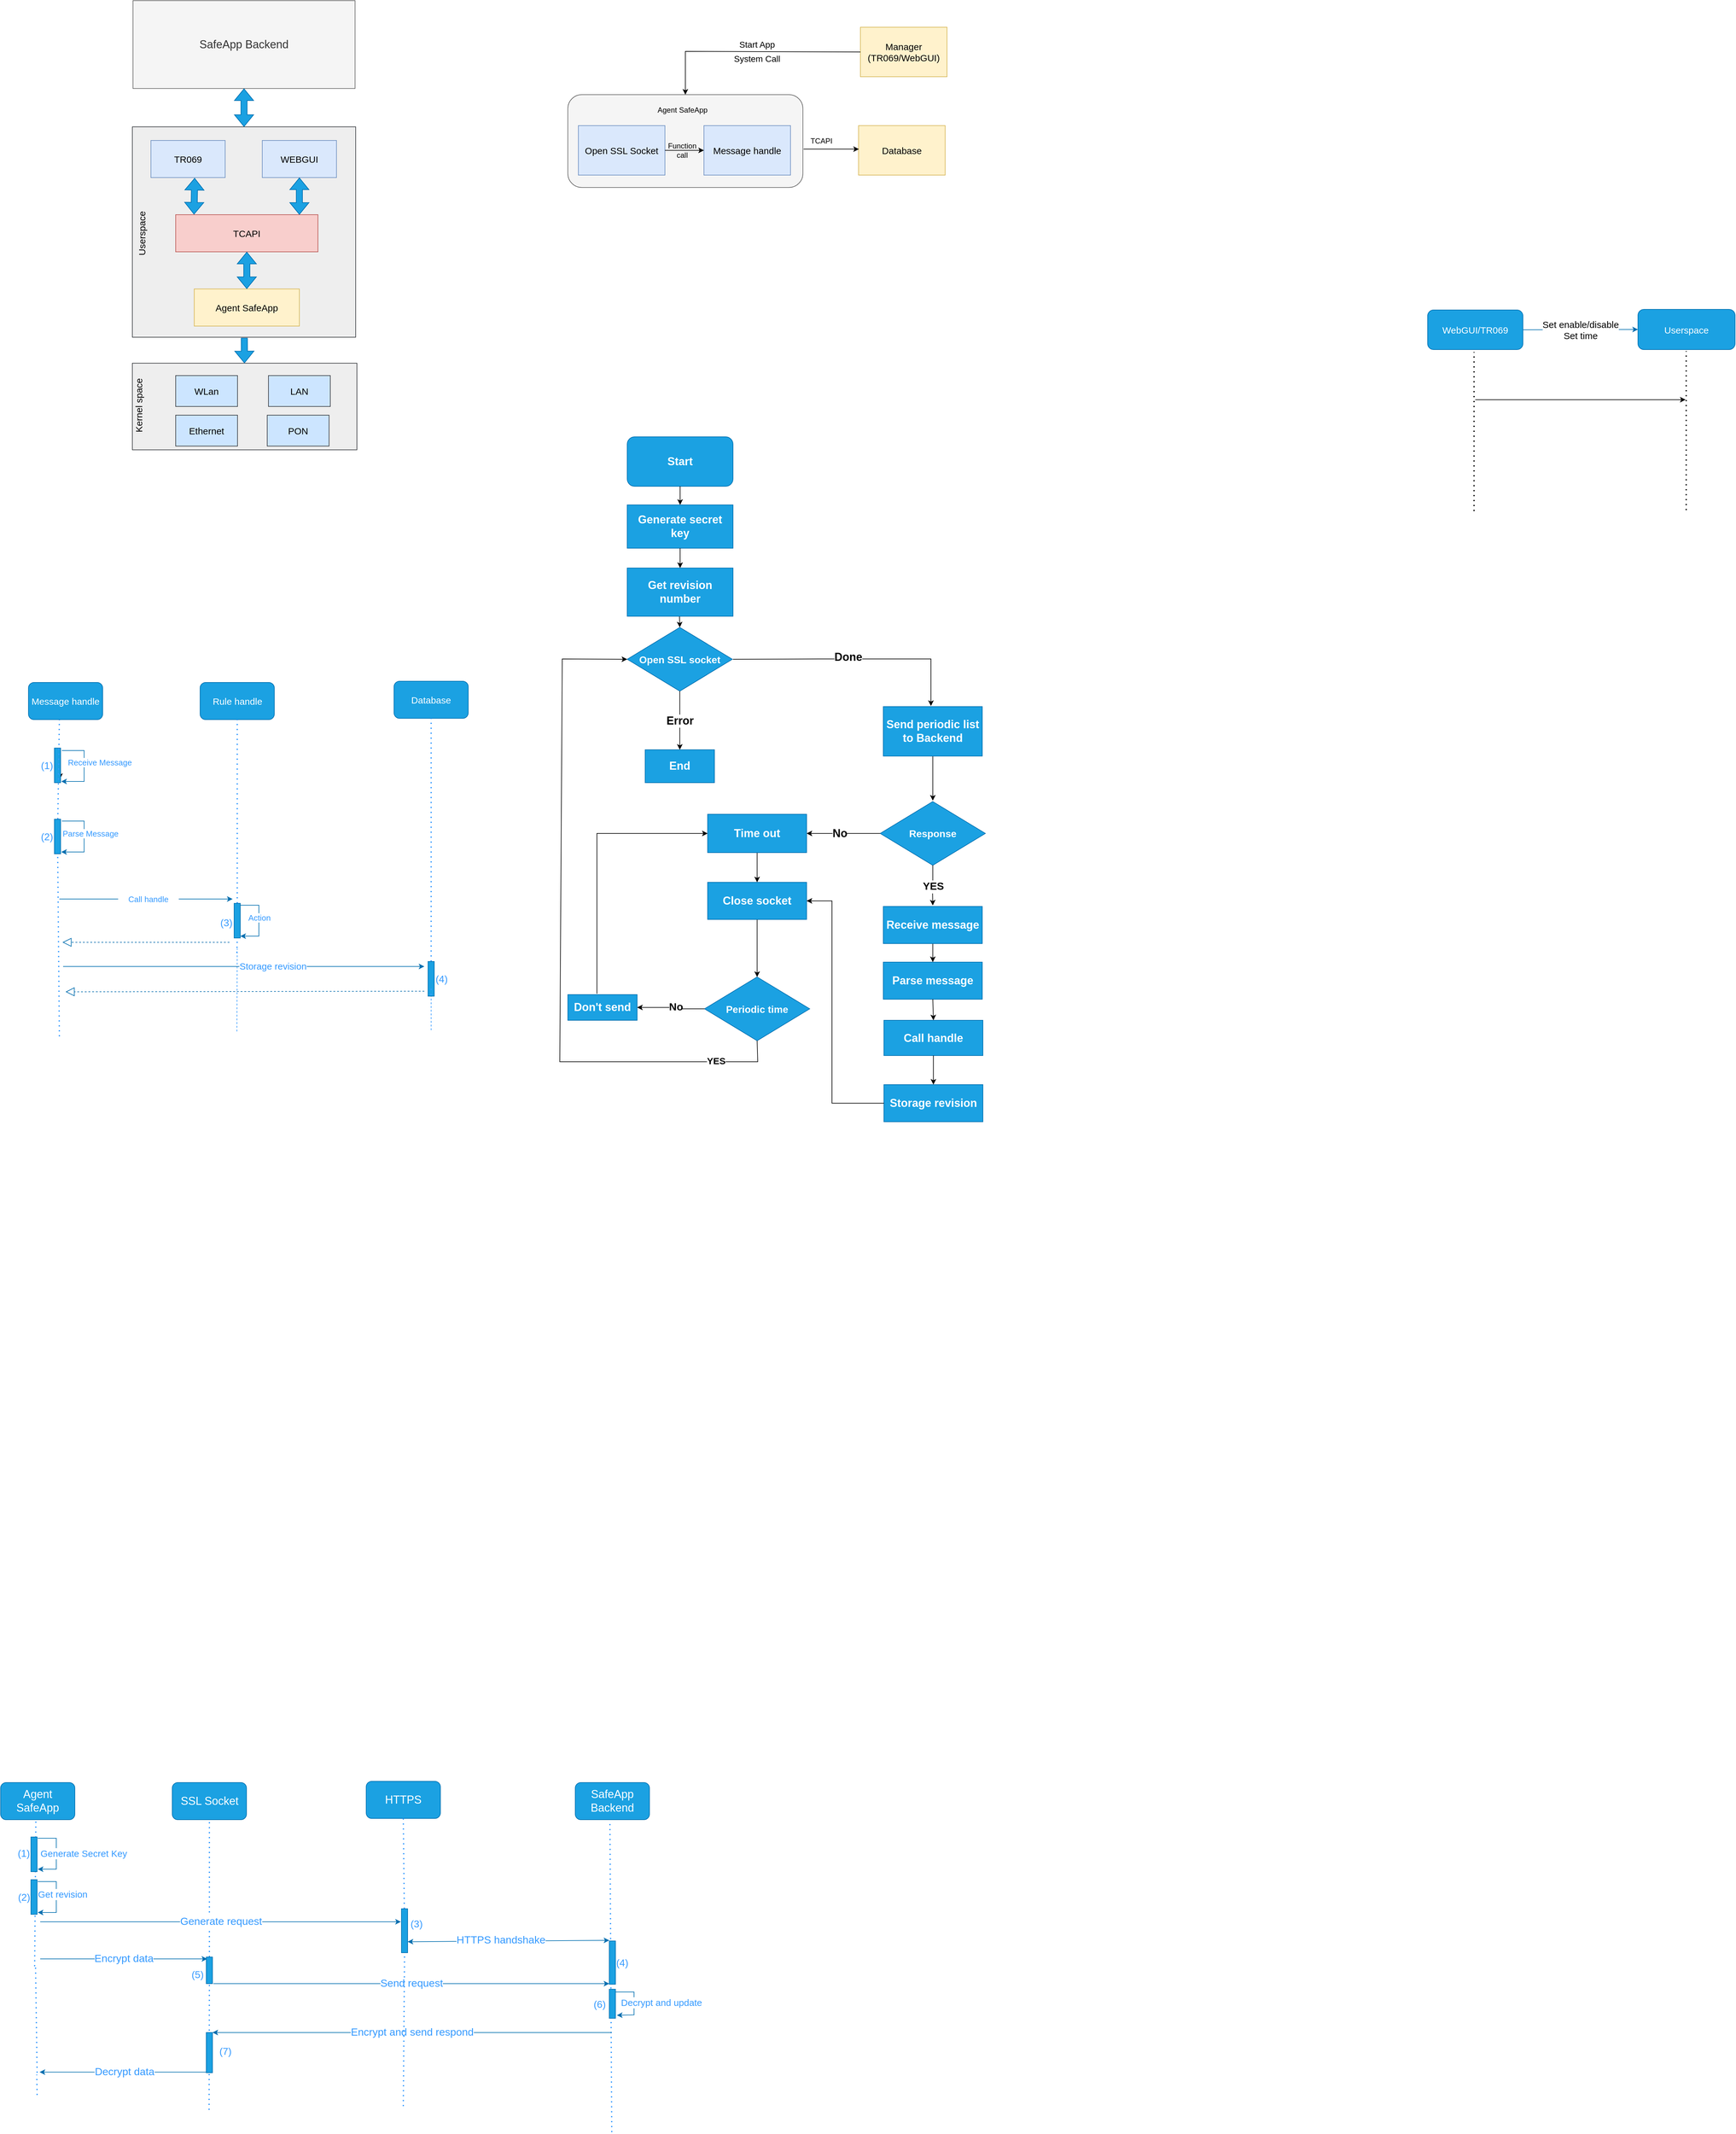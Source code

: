 <mxfile version="17.1.3" type="github">
  <diagram id="qp7meZ9fyToWihRMTy-W" name="Page-1">
    <mxGraphModel dx="1235" dy="697" grid="0" gridSize="10" guides="1" tooltips="1" connect="1" arrows="1" fold="1" page="1" pageScale="1" pageWidth="150000" pageHeight="150000" math="0" shadow="0">
      <root>
        <mxCell id="0" />
        <mxCell id="1" parent="0" />
        <mxCell id="MbshHFRm95-qyAn22eBI-17" style="edgeStyle=orthogonalEdgeStyle;rounded=0;orthogonalLoop=1;jettySize=auto;html=1;exitX=0;exitY=0.75;exitDx=0;exitDy=0;fontSize=16;fontColor=#3399FF;" parent="1" source="MbshHFRm95-qyAn22eBI-16" edge="1">
          <mxGeometry relative="1" as="geometry">
            <mxPoint x="192" y="1393" as="targetPoint" />
          </mxGeometry>
        </mxCell>
        <mxCell id="MbshHFRm95-qyAn22eBI-16" value="" style="rounded=0;whiteSpace=wrap;html=1;fontSize=16;fontColor=#ffffff;fillColor=#1ba1e2;strokeColor=#006EAF;" parent="1" vertex="1">
          <mxGeometry x="183" y="1343" width="10" height="56" as="geometry" />
        </mxCell>
        <mxCell id="oRzCMFhJWEvcP08ix0-i-83" value="" style="endArrow=none;dashed=1;html=1;rounded=0;fontSize=15;entryX=0.5;entryY=1;entryDx=0;entryDy=0;fontColor=#3399FF;strokeColor=#3399FF;" parent="1" edge="1">
          <mxGeometry width="50" height="50" relative="1" as="geometry">
            <mxPoint x="478" y="1801" as="sourcePoint" />
            <mxPoint x="478.5" y="1667" as="targetPoint" />
            <Array as="points" />
          </mxGeometry>
        </mxCell>
        <mxCell id="mK8-xpyxY12oYqtk83cb-34" value="" style="rounded=1;whiteSpace=wrap;html=1;fillColor=#f5f5f5;fontColor=#333333;strokeColor=#666666;" parent="1" vertex="1">
          <mxGeometry x="1013" y="287" width="380" height="150" as="geometry" />
        </mxCell>
        <mxCell id="mK8-xpyxY12oYqtk83cb-23" value="" style="rounded=0;whiteSpace=wrap;html=1;fillColor=#eeeeee;strokeColor=#36393d;fontSize=15;" parent="1" vertex="1">
          <mxGeometry x="309" y="721" width="363" height="140" as="geometry" />
        </mxCell>
        <mxCell id="mK8-xpyxY12oYqtk83cb-22" value="" style="rounded=0;whiteSpace=wrap;html=1;fillColor=#eeeeee;strokeColor=#36393d;" parent="1" vertex="1">
          <mxGeometry x="309" y="339" width="361" height="340" as="geometry" />
        </mxCell>
        <mxCell id="mK8-xpyxY12oYqtk83cb-6" value="TR069" style="rounded=0;whiteSpace=wrap;html=1;fillColor=#dae8fc;strokeColor=#6c8ebf;fontSize=15;" parent="1" vertex="1">
          <mxGeometry x="339" y="361" width="120" height="60" as="geometry" />
        </mxCell>
        <mxCell id="mK8-xpyxY12oYqtk83cb-7" value="WEBGUI" style="rounded=0;whiteSpace=wrap;html=1;fillColor=#dae8fc;strokeColor=#6c8ebf;fontSize=15;" parent="1" vertex="1">
          <mxGeometry x="519" y="361" width="120" height="60" as="geometry" />
        </mxCell>
        <mxCell id="mK8-xpyxY12oYqtk83cb-8" value="TCAPI" style="rounded=0;whiteSpace=wrap;html=1;fillColor=#f8cecc;strokeColor=#b85450;fontSize=15;" parent="1" vertex="1">
          <mxGeometry x="379" y="481" width="230" height="60" as="geometry" />
        </mxCell>
        <mxCell id="mK8-xpyxY12oYqtk83cb-10" value="Agent SafeApp" style="rounded=0;whiteSpace=wrap;html=1;fillColor=#fff2cc;strokeColor=#d6b656;fontSize=15;" parent="1" vertex="1">
          <mxGeometry x="409" y="601" width="170" height="60" as="geometry" />
        </mxCell>
        <mxCell id="mK8-xpyxY12oYqtk83cb-11" value="" style="shape=flexArrow;endArrow=classic;startArrow=classic;html=1;rounded=0;exitX=0.129;exitY=-0.006;exitDx=0;exitDy=0;exitPerimeter=0;entryX=0.589;entryY=1.011;entryDx=0;entryDy=0;entryPerimeter=0;fillColor=#1ba1e2;strokeColor=#006EAF;" parent="1" source="mK8-xpyxY12oYqtk83cb-8" target="mK8-xpyxY12oYqtk83cb-6" edge="1">
          <mxGeometry width="100" height="100" relative="1" as="geometry">
            <mxPoint x="339" y="541" as="sourcePoint" />
            <mxPoint x="439" y="441" as="targetPoint" />
          </mxGeometry>
        </mxCell>
        <mxCell id="mK8-xpyxY12oYqtk83cb-12" value="" style="shape=flexArrow;endArrow=classic;startArrow=classic;html=1;rounded=0;entryX=0.808;entryY=1;entryDx=0;entryDy=0;entryPerimeter=0;fillColor=#1ba1e2;strokeColor=#006EAF;" parent="1" edge="1">
          <mxGeometry width="100" height="100" relative="1" as="geometry">
            <mxPoint x="579" y="481" as="sourcePoint" />
            <mxPoint x="579" y="421" as="targetPoint" />
          </mxGeometry>
        </mxCell>
        <mxCell id="mK8-xpyxY12oYqtk83cb-13" value="" style="shape=flexArrow;endArrow=classic;startArrow=classic;html=1;rounded=0;entryX=0.5;entryY=1;entryDx=0;entryDy=0;exitX=0.5;exitY=0;exitDx=0;exitDy=0;fillColor=#1ba1e2;strokeColor=#006EAF;" parent="1" source="mK8-xpyxY12oYqtk83cb-10" target="mK8-xpyxY12oYqtk83cb-8" edge="1">
          <mxGeometry width="100" height="100" relative="1" as="geometry">
            <mxPoint x="494.2" y="641" as="sourcePoint" />
            <mxPoint x="493.66" y="561" as="targetPoint" />
          </mxGeometry>
        </mxCell>
        <mxCell id="mK8-xpyxY12oYqtk83cb-16" value="Ethernet" style="rounded=0;whiteSpace=wrap;html=1;fillColor=#cce5ff;strokeColor=#36393d;fontSize=15;" parent="1" vertex="1">
          <mxGeometry x="379" y="805" width="100" height="50" as="geometry" />
        </mxCell>
        <mxCell id="mK8-xpyxY12oYqtk83cb-17" value="WLan" style="rounded=0;whiteSpace=wrap;html=1;fillColor=#cce5ff;strokeColor=#36393d;fontSize=15;" parent="1" vertex="1">
          <mxGeometry x="379" y="741" width="100" height="50" as="geometry" />
        </mxCell>
        <mxCell id="mK8-xpyxY12oYqtk83cb-18" value="LAN" style="rounded=0;whiteSpace=wrap;html=1;fillColor=#cce5ff;strokeColor=#36393d;fontSize=15;" parent="1" vertex="1">
          <mxGeometry x="529" y="741" width="100" height="50" as="geometry" />
        </mxCell>
        <mxCell id="mK8-xpyxY12oYqtk83cb-19" value="PON" style="rounded=0;whiteSpace=wrap;html=1;fillColor=#cce5ff;strokeColor=#36393d;fontSize=15;" parent="1" vertex="1">
          <mxGeometry x="527" y="805" width="100" height="50" as="geometry" />
        </mxCell>
        <mxCell id="mK8-xpyxY12oYqtk83cb-24" value="Userspace" style="text;html=1;strokeColor=none;fillColor=none;align=center;verticalAlign=middle;whiteSpace=wrap;rounded=0;rotation=-90;fontSize=15;" parent="1" vertex="1">
          <mxGeometry x="269" y="491" width="110" height="40" as="geometry" />
        </mxCell>
        <mxCell id="mK8-xpyxY12oYqtk83cb-25" value="Kernel space" style="text;html=1;strokeColor=none;fillColor=none;align=center;verticalAlign=middle;whiteSpace=wrap;rounded=0;rotation=-90;fontSize=15;" parent="1" vertex="1">
          <mxGeometry x="264" y="769" width="110" height="40" as="geometry" />
        </mxCell>
        <mxCell id="mK8-xpyxY12oYqtk83cb-28" value="" style="shape=flexArrow;endArrow=classic;html=1;rounded=0;fillColor=#1ba1e2;strokeColor=#006EAF;" parent="1" target="mK8-xpyxY12oYqtk83cb-23" edge="1">
          <mxGeometry width="50" height="50" relative="1" as="geometry">
            <mxPoint x="490" y="680" as="sourcePoint" />
            <mxPoint x="488" y="718" as="targetPoint" />
          </mxGeometry>
        </mxCell>
        <mxCell id="mK8-xpyxY12oYqtk83cb-30" value="Open SSL Socket" style="rounded=0;whiteSpace=wrap;html=1;fillColor=#dae8fc;strokeColor=#6c8ebf;fontSize=15;" parent="1" vertex="1">
          <mxGeometry x="1030" y="337" width="140" height="80" as="geometry" />
        </mxCell>
        <mxCell id="mK8-xpyxY12oYqtk83cb-31" value="Message handle" style="rounded=0;whiteSpace=wrap;html=1;fillColor=#dae8fc;strokeColor=#6c8ebf;fontSize=15;" parent="1" vertex="1">
          <mxGeometry x="1233" y="337" width="140" height="80" as="geometry" />
        </mxCell>
        <mxCell id="mK8-xpyxY12oYqtk83cb-32" value="Database" style="rounded=0;whiteSpace=wrap;html=1;fillColor=#fff2cc;strokeColor=#d6b656;fontSize=15;" parent="1" vertex="1">
          <mxGeometry x="1483" y="337" width="140" height="80" as="geometry" />
        </mxCell>
        <mxCell id="mK8-xpyxY12oYqtk83cb-33" value="Manager&lt;br&gt;(TR069/WebGUI)" style="rounded=0;whiteSpace=wrap;html=1;fillColor=#fff2cc;strokeColor=#d6b656;fontSize=15;" parent="1" vertex="1">
          <mxGeometry x="1486" y="178" width="140" height="80" as="geometry" />
        </mxCell>
        <mxCell id="mK8-xpyxY12oYqtk83cb-35" value="" style="endArrow=classic;html=1;rounded=0;exitX=1;exitY=0.5;exitDx=0;exitDy=0;entryX=0;entryY=0.5;entryDx=0;entryDy=0;" parent="1" source="mK8-xpyxY12oYqtk83cb-30" target="mK8-xpyxY12oYqtk83cb-31" edge="1">
          <mxGeometry width="50" height="50" relative="1" as="geometry">
            <mxPoint x="1173" y="397" as="sourcePoint" />
            <mxPoint x="1223" y="347" as="targetPoint" />
          </mxGeometry>
        </mxCell>
        <mxCell id="oRzCMFhJWEvcP08ix0-i-1" value="Agent SafeApp" style="text;html=1;strokeColor=none;fillColor=none;align=center;verticalAlign=middle;whiteSpace=wrap;rounded=0;" parent="1" vertex="1">
          <mxGeometry x="1115.5" y="297" width="165" height="30" as="geometry" />
        </mxCell>
        <mxCell id="oRzCMFhJWEvcP08ix0-i-2" value="" style="endArrow=classic;html=1;rounded=0;entryX=0.5;entryY=0;entryDx=0;entryDy=0;exitX=0;exitY=0.5;exitDx=0;exitDy=0;" parent="1" source="mK8-xpyxY12oYqtk83cb-33" target="mK8-xpyxY12oYqtk83cb-34" edge="1">
          <mxGeometry width="50" height="50" relative="1" as="geometry">
            <mxPoint x="1143" y="247" as="sourcePoint" />
            <mxPoint x="1193" y="197" as="targetPoint" />
            <Array as="points">
              <mxPoint x="1203" y="217" />
            </Array>
          </mxGeometry>
        </mxCell>
        <mxCell id="oRzCMFhJWEvcP08ix0-i-3" value="Start App" style="text;html=1;strokeColor=none;fillColor=none;align=center;verticalAlign=middle;whiteSpace=wrap;rounded=0;fontSize=14;" parent="1" vertex="1">
          <mxGeometry x="1245" y="191" width="148" height="30" as="geometry" />
        </mxCell>
        <mxCell id="oRzCMFhJWEvcP08ix0-i-4" value="" style="endArrow=classic;html=1;rounded=0;entryX=0.004;entryY=0.475;entryDx=0;entryDy=0;exitX=1.003;exitY=0.587;exitDx=0;exitDy=0;exitPerimeter=0;entryPerimeter=0;" parent="1" source="mK8-xpyxY12oYqtk83cb-34" target="mK8-xpyxY12oYqtk83cb-32" edge="1">
          <mxGeometry width="50" height="50" relative="1" as="geometry">
            <mxPoint x="1393" y="427" as="sourcePoint" />
            <mxPoint x="1443" y="377" as="targetPoint" />
          </mxGeometry>
        </mxCell>
        <mxCell id="oRzCMFhJWEvcP08ix0-i-5" value="TCAPI" style="text;html=1;strokeColor=none;fillColor=none;align=center;verticalAlign=middle;whiteSpace=wrap;rounded=0;" parent="1" vertex="1">
          <mxGeometry x="1393" y="347" width="60" height="30" as="geometry" />
        </mxCell>
        <mxCell id="oRzCMFhJWEvcP08ix0-i-10" value="Function&lt;br&gt;call" style="text;html=1;strokeColor=none;fillColor=none;align=center;verticalAlign=middle;whiteSpace=wrap;rounded=0;" parent="1" vertex="1">
          <mxGeometry x="1168" y="357" width="60" height="40" as="geometry" />
        </mxCell>
        <mxCell id="oRzCMFhJWEvcP08ix0-i-14" value="" style="endArrow=none;dashed=1;html=1;dashPattern=1 3;strokeWidth=2;rounded=0;fontColor=#3399FF;strokeColor=#3399FF;startArrow=none;" parent="1" source="MbshHFRm95-qyAn22eBI-22" edge="1">
          <mxGeometry width="50" height="50" relative="1" as="geometry">
            <mxPoint x="191" y="1809" as="sourcePoint" />
            <mxPoint x="191" y="1297" as="targetPoint" />
          </mxGeometry>
        </mxCell>
        <mxCell id="oRzCMFhJWEvcP08ix0-i-15" value="Message handle" style="rounded=1;whiteSpace=wrap;html=1;fillColor=#1ba1e2;fontColor=#ffffff;strokeColor=#006EAF;fontSize=15;" parent="1" vertex="1">
          <mxGeometry x="141" y="1237" width="120" height="60" as="geometry" />
        </mxCell>
        <mxCell id="oRzCMFhJWEvcP08ix0-i-21" value="&lt;font style=&quot;font-size: 13px&quot;&gt;Parse Message&lt;/font&gt;" style="endArrow=classic;html=1;rounded=0;fillColor=#1ba1e2;strokeColor=#006EAF;fontColor=#3399FF;" parent="1" edge="1">
          <mxGeometry x="-0.091" y="10" relative="1" as="geometry">
            <mxPoint x="195" y="1461" as="sourcePoint" />
            <mxPoint x="194" y="1511" as="targetPoint" />
            <Array as="points">
              <mxPoint x="231" y="1461" />
              <mxPoint x="231" y="1511" />
            </Array>
            <mxPoint as="offset" />
          </mxGeometry>
        </mxCell>
        <mxCell id="oRzCMFhJWEvcP08ix0-i-25" value="Rule handle" style="rounded=1;whiteSpace=wrap;html=1;fillColor=#1ba1e2;fontColor=#ffffff;strokeColor=#006EAF;fontSize=15;" parent="1" vertex="1">
          <mxGeometry x="418.5" y="1237" width="120" height="60" as="geometry" />
        </mxCell>
        <mxCell id="oRzCMFhJWEvcP08ix0-i-26" value="" style="endArrow=none;dashed=1;html=1;dashPattern=1 3;strokeWidth=2;rounded=0;entryX=0.5;entryY=1;entryDx=0;entryDy=0;fontColor=#3399FF;strokeColor=#3399FF;startArrow=none;" parent="1" source="MbshHFRm95-qyAn22eBI-25" target="oRzCMFhJWEvcP08ix0-i-25" edge="1">
          <mxGeometry width="50" height="50" relative="1" as="geometry">
            <mxPoint x="478" y="1674" as="sourcePoint" />
            <mxPoint x="541" y="1347" as="targetPoint" />
          </mxGeometry>
        </mxCell>
        <mxCell id="oRzCMFhJWEvcP08ix0-i-28" value="" style="endArrow=classic;html=1;rounded=0;fillColor=#1ba1e2;strokeColor=#006EAF;startArrow=none;" parent="1" source="oRzCMFhJWEvcP08ix0-i-30" edge="1">
          <mxGeometry width="50" height="50" relative="1" as="geometry">
            <mxPoint x="201" y="1587" as="sourcePoint" />
            <mxPoint x="471" y="1587" as="targetPoint" />
          </mxGeometry>
        </mxCell>
        <mxCell id="oRzCMFhJWEvcP08ix0-i-29" value="&lt;font style=&quot;font-size: 13px&quot;&gt;Action&lt;/font&gt;" style="endArrow=classic;html=1;rounded=0;fillColor=#1ba1e2;strokeColor=#006EAF;fontColor=#3399FF;" parent="1" edge="1">
          <mxGeometry x="-0.091" relative="1" as="geometry">
            <mxPoint x="483.5" y="1597" as="sourcePoint" />
            <mxPoint x="483.5" y="1647" as="targetPoint" />
            <Array as="points">
              <mxPoint x="513.5" y="1597" />
              <mxPoint x="513.5" y="1647" />
            </Array>
            <mxPoint as="offset" />
          </mxGeometry>
        </mxCell>
        <mxCell id="oRzCMFhJWEvcP08ix0-i-32" value="" style="endArrow=block;dashed=1;endFill=0;endSize=12;html=1;rounded=0;fillColor=#1ba1e2;strokeColor=#006EAF;" parent="1" edge="1">
          <mxGeometry width="160" relative="1" as="geometry">
            <mxPoint x="466" y="1657" as="sourcePoint" />
            <mxPoint x="196" y="1657" as="targetPoint" />
          </mxGeometry>
        </mxCell>
        <mxCell id="oRzCMFhJWEvcP08ix0-i-43" value="Open SSL socket" style="rhombus;whiteSpace=wrap;html=1;fillColor=#1ba1e2;fontColor=#ffffff;strokeColor=#006EAF;fontSize=16;fontStyle=1" parent="1" vertex="1">
          <mxGeometry x="1109" y="1148" width="170" height="103" as="geometry" />
        </mxCell>
        <mxCell id="oRzCMFhJWEvcP08ix0-i-47" value="" style="endArrow=classic;html=1;rounded=0;entryX=0.5;entryY=0;entryDx=0;entryDy=0;fontSize=18;fontStyle=1;exitX=0.494;exitY=0.999;exitDx=0;exitDy=0;exitPerimeter=0;" parent="1" source="oRzCMFhJWEvcP08ix0-i-59" target="oRzCMFhJWEvcP08ix0-i-43" edge="1">
          <mxGeometry width="50" height="50" relative="1" as="geometry">
            <mxPoint x="1192" y="1131" as="sourcePoint" />
            <mxPoint x="1239" y="1102" as="targetPoint" />
          </mxGeometry>
        </mxCell>
        <mxCell id="oRzCMFhJWEvcP08ix0-i-48" value="End" style="rounded=0;whiteSpace=wrap;html=1;fillColor=#1ba1e2;fontColor=#ffffff;strokeColor=#006EAF;fontSize=18;fontStyle=1" parent="1" vertex="1">
          <mxGeometry x="1138" y="1345.75" width="112" height="53.25" as="geometry" />
        </mxCell>
        <mxCell id="oRzCMFhJWEvcP08ix0-i-50" value="E" style="endArrow=classic;html=1;rounded=0;entryX=0.5;entryY=0;entryDx=0;entryDy=0;exitX=0.5;exitY=1;exitDx=0;exitDy=0;fontSize=18;fontStyle=1;" parent="1" source="oRzCMFhJWEvcP08ix0-i-43" target="oRzCMFhJWEvcP08ix0-i-48" edge="1">
          <mxGeometry relative="1" as="geometry">
            <mxPoint x="1099" y="1252" as="sourcePoint" />
            <mxPoint x="1199" y="1252" as="targetPoint" />
          </mxGeometry>
        </mxCell>
        <mxCell id="oRzCMFhJWEvcP08ix0-i-51" value="Error" style="edgeLabel;resizable=0;html=1;align=center;verticalAlign=middle;fontSize=18;fontStyle=1" parent="oRzCMFhJWEvcP08ix0-i-50" connectable="0" vertex="1">
          <mxGeometry relative="1" as="geometry" />
        </mxCell>
        <mxCell id="oRzCMFhJWEvcP08ix0-i-52" value="" style="endArrow=classic;html=1;rounded=0;exitX=1;exitY=0.5;exitDx=0;exitDy=0;fontSize=18;fontStyle=1;" parent="1" edge="1">
          <mxGeometry relative="1" as="geometry">
            <mxPoint x="1280" y="1199.5" as="sourcePoint" />
            <mxPoint x="1600" y="1275" as="targetPoint" />
            <Array as="points">
              <mxPoint x="1420" y="1199" />
              <mxPoint x="1600" y="1199" />
            </Array>
          </mxGeometry>
        </mxCell>
        <mxCell id="oRzCMFhJWEvcP08ix0-i-53" value="Done" style="edgeLabel;resizable=0;html=1;align=center;verticalAlign=middle;fontSize=18;fontStyle=1" parent="oRzCMFhJWEvcP08ix0-i-52" connectable="0" vertex="1">
          <mxGeometry relative="1" as="geometry">
            <mxPoint x="-12" y="-3" as="offset" />
          </mxGeometry>
        </mxCell>
        <mxCell id="oRzCMFhJWEvcP08ix0-i-54" value="Generate secret key" style="rounded=0;whiteSpace=wrap;html=1;fillColor=#1ba1e2;fontColor=#ffffff;strokeColor=#006EAF;fontSize=18;fontStyle=1" parent="1" vertex="1">
          <mxGeometry x="1109" y="950" width="171" height="70" as="geometry" />
        </mxCell>
        <mxCell id="oRzCMFhJWEvcP08ix0-i-56" value="Start" style="rounded=1;whiteSpace=wrap;html=1;fillColor=#1ba1e2;fontColor=#ffffff;strokeColor=#006EAF;fontSize=18;fontStyle=1" parent="1" vertex="1">
          <mxGeometry x="1109" y="840" width="171" height="80" as="geometry" />
        </mxCell>
        <mxCell id="oRzCMFhJWEvcP08ix0-i-57" value="" style="endArrow=classic;html=1;rounded=0;entryX=0.5;entryY=0;entryDx=0;entryDy=0;exitX=0.5;exitY=1;exitDx=0;exitDy=0;fontSize=18;fontStyle=1" parent="1" source="oRzCMFhJWEvcP08ix0-i-56" target="oRzCMFhJWEvcP08ix0-i-54" edge="1">
          <mxGeometry width="50" height="50" relative="1" as="geometry">
            <mxPoint x="1099" y="1012" as="sourcePoint" />
            <mxPoint x="1149" y="962" as="targetPoint" />
          </mxGeometry>
        </mxCell>
        <mxCell id="oRzCMFhJWEvcP08ix0-i-59" value="Get revision number" style="rounded=0;whiteSpace=wrap;html=1;fillColor=#1ba1e2;fontColor=#ffffff;strokeColor=#006EAF;fontSize=18;fontStyle=1" parent="1" vertex="1">
          <mxGeometry x="1109" y="1052" width="171" height="78" as="geometry" />
        </mxCell>
        <mxCell id="oRzCMFhJWEvcP08ix0-i-62" value="" style="edgeStyle=orthogonalEdgeStyle;rounded=0;orthogonalLoop=1;jettySize=auto;html=1;exitX=0.5;exitY=1;exitDx=0;exitDy=0;fontSize=18;fontStyle=1;entryX=0.5;entryY=0;entryDx=0;entryDy=0;" parent="1" source="oRzCMFhJWEvcP08ix0-i-54" target="oRzCMFhJWEvcP08ix0-i-59" edge="1">
          <mxGeometry relative="1" as="geometry">
            <mxPoint x="1168.2" y="1012" as="sourcePoint" />
            <mxPoint x="1190" y="1051" as="targetPoint" />
          </mxGeometry>
        </mxCell>
        <mxCell id="oRzCMFhJWEvcP08ix0-i-63" value="Parse message" style="rounded=0;whiteSpace=wrap;html=1;fillColor=#1ba1e2;fontColor=#ffffff;strokeColor=#006EAF;fontSize=18;fontStyle=1" parent="1" vertex="1">
          <mxGeometry x="1523" y="1689" width="160" height="60" as="geometry" />
        </mxCell>
        <mxCell id="oRzCMFhJWEvcP08ix0-i-64" value="" style="endArrow=classic;html=1;rounded=0;exitX=0.5;exitY=1;exitDx=0;exitDy=0;fontSize=18;fontStyle=1;entryX=0.5;entryY=0;entryDx=0;entryDy=0;" parent="1" source="PM6dhpcGRkJ4PBps1iu7-6" target="oRzCMFhJWEvcP08ix0-i-63" edge="1">
          <mxGeometry width="50" height="50" relative="1" as="geometry">
            <mxPoint x="1340" y="1894" as="sourcePoint" />
            <mxPoint x="1601" y="1689" as="targetPoint" />
          </mxGeometry>
        </mxCell>
        <mxCell id="oRzCMFhJWEvcP08ix0-i-65" value="Call handle" style="rounded=0;whiteSpace=wrap;html=1;fillColor=#1ba1e2;fontColor=#ffffff;strokeColor=#006EAF;fontSize=18;fontStyle=1" parent="1" vertex="1">
          <mxGeometry x="1524" y="1783" width="160" height="57" as="geometry" />
        </mxCell>
        <mxCell id="oRzCMFhJWEvcP08ix0-i-66" value="" style="endArrow=classic;html=1;rounded=0;exitX=0.5;exitY=1;exitDx=0;exitDy=0;fontSize=18;fontStyle=1;entryX=0.5;entryY=0;entryDx=0;entryDy=0;" parent="1" source="oRzCMFhJWEvcP08ix0-i-63" target="oRzCMFhJWEvcP08ix0-i-65" edge="1">
          <mxGeometry width="50" height="50" relative="1" as="geometry">
            <mxPoint x="1295" y="1975.25" as="sourcePoint" />
            <mxPoint x="1332" y="2009.25" as="targetPoint" />
          </mxGeometry>
        </mxCell>
        <mxCell id="oRzCMFhJWEvcP08ix0-i-67" value="Storage revision" style="rounded=0;whiteSpace=wrap;html=1;fillColor=#1ba1e2;fontColor=#ffffff;strokeColor=#006EAF;fontSize=18;fontStyle=1" parent="1" vertex="1">
          <mxGeometry x="1524" y="1887" width="160" height="60" as="geometry" />
        </mxCell>
        <mxCell id="oRzCMFhJWEvcP08ix0-i-68" value="" style="endArrow=classic;html=1;rounded=0;exitX=0.5;exitY=1;exitDx=0;exitDy=0;entryX=0.5;entryY=0;entryDx=0;entryDy=0;fontSize=18;fontStyle=1" parent="1" source="oRzCMFhJWEvcP08ix0-i-65" target="oRzCMFhJWEvcP08ix0-i-67" edge="1">
          <mxGeometry width="50" height="50" relative="1" as="geometry">
            <mxPoint x="1296.47" y="2150.25" as="sourcePoint" />
            <mxPoint x="1297" y="2109.25" as="targetPoint" />
          </mxGeometry>
        </mxCell>
        <mxCell id="oRzCMFhJWEvcP08ix0-i-71" value="&lt;font style=&quot;font-size: 15px&quot;&gt;Database&lt;/font&gt;" style="rounded=1;whiteSpace=wrap;html=1;fillColor=#1ba1e2;fontColor=#ffffff;strokeColor=#006EAF;" parent="1" vertex="1">
          <mxGeometry x="732" y="1235" width="120" height="60" as="geometry" />
        </mxCell>
        <mxCell id="oRzCMFhJWEvcP08ix0-i-72" value="" style="endArrow=none;dashed=1;html=1;dashPattern=1 3;strokeWidth=2;rounded=0;entryX=0.5;entryY=1;entryDx=0;entryDy=0;fontColor=#3399FF;strokeColor=#3399FF;startArrow=none;" parent="1" source="MbshHFRm95-qyAn22eBI-28" target="oRzCMFhJWEvcP08ix0-i-71" edge="1">
          <mxGeometry width="50" height="50" relative="1" as="geometry">
            <mxPoint x="792" y="1732" as="sourcePoint" />
            <mxPoint x="854.5" y="1345" as="targetPoint" />
          </mxGeometry>
        </mxCell>
        <mxCell id="oRzCMFhJWEvcP08ix0-i-77" value="" style="endArrow=classic;html=1;rounded=0;fontSize=15;fillColor=#1ba1e2;strokeColor=#006EAF;" parent="1" edge="1">
          <mxGeometry relative="1" as="geometry">
            <mxPoint x="197" y="1696" as="sourcePoint" />
            <mxPoint x="781" y="1696" as="targetPoint" />
          </mxGeometry>
        </mxCell>
        <mxCell id="oRzCMFhJWEvcP08ix0-i-78" value="Storage revision" style="edgeLabel;resizable=0;html=1;align=center;verticalAlign=middle;fontSize=15;fontColor=#3399FF;" parent="oRzCMFhJWEvcP08ix0-i-77" connectable="0" vertex="1">
          <mxGeometry relative="1" as="geometry">
            <mxPoint x="47" y="-1" as="offset" />
          </mxGeometry>
        </mxCell>
        <mxCell id="oRzCMFhJWEvcP08ix0-i-81" value="" style="endArrow=block;dashed=1;endFill=0;endSize=12;html=1;rounded=0;fillColor=#1ba1e2;strokeColor=#006EAF;" parent="1" edge="1">
          <mxGeometry width="160" relative="1" as="geometry">
            <mxPoint x="781" y="1736.0" as="sourcePoint" />
            <mxPoint x="201" y="1737" as="targetPoint" />
          </mxGeometry>
        </mxCell>
        <mxCell id="oRzCMFhJWEvcP08ix0-i-85" value="" style="endArrow=none;dashed=1;html=1;rounded=0;fontSize=15;fontColor=#3399FF;strokeColor=#3399FF;" parent="1" edge="1">
          <mxGeometry width="50" height="50" relative="1" as="geometry">
            <mxPoint x="792" y="1799" as="sourcePoint" />
            <mxPoint x="792" y="1738" as="targetPoint" />
          </mxGeometry>
        </mxCell>
        <mxCell id="PM6dhpcGRkJ4PBps1iu7-48" style="edgeStyle=orthogonalEdgeStyle;rounded=0;orthogonalLoop=1;jettySize=auto;html=1;exitX=0.5;exitY=1;exitDx=0;exitDy=0;entryX=0.5;entryY=0;entryDx=0;entryDy=0;fontSize=17;" edge="1" parent="1" source="oRzCMFhJWEvcP08ix0-i-86">
          <mxGeometry relative="1" as="geometry">
            <mxPoint x="1603" y="1428" as="targetPoint" />
          </mxGeometry>
        </mxCell>
        <mxCell id="oRzCMFhJWEvcP08ix0-i-86" value="Send periodic list to Backend" style="rounded=0;whiteSpace=wrap;html=1;fillColor=#1ba1e2;fontColor=#ffffff;strokeColor=#006EAF;fontSize=18;fontStyle=1" parent="1" vertex="1">
          <mxGeometry x="1523" y="1276" width="160" height="80" as="geometry" />
        </mxCell>
        <mxCell id="oRzCMFhJWEvcP08ix0-i-89" value="WebGUI/TR069" style="rounded=1;whiteSpace=wrap;html=1;fontSize=15;fillColor=#1ba1e2;fontColor=#ffffff;strokeColor=#006EAF;" parent="1" vertex="1">
          <mxGeometry x="2403" y="635" width="154" height="64" as="geometry" />
        </mxCell>
        <mxCell id="oRzCMFhJWEvcP08ix0-i-90" value="Userspace" style="rounded=1;whiteSpace=wrap;html=1;fontSize=15;fillColor=#1ba1e2;fontColor=#ffffff;strokeColor=#006EAF;" parent="1" vertex="1">
          <mxGeometry x="2743" y="634" width="157" height="65" as="geometry" />
        </mxCell>
        <mxCell id="oRzCMFhJWEvcP08ix0-i-91" value="Set enable/disable&lt;br&gt;Set time" style="endArrow=classic;html=1;rounded=0;fontSize=15;entryX=0;entryY=0.5;entryDx=0;entryDy=0;exitX=1;exitY=0.5;exitDx=0;exitDy=0;fillColor=#1ba1e2;strokeColor=#006EAF;" parent="1" source="oRzCMFhJWEvcP08ix0-i-89" target="oRzCMFhJWEvcP08ix0-i-90" edge="1">
          <mxGeometry relative="1" as="geometry">
            <mxPoint x="2563" y="662" as="sourcePoint" />
            <mxPoint x="2663" y="662" as="targetPoint" />
          </mxGeometry>
        </mxCell>
        <mxCell id="oRzCMFhJWEvcP08ix0-i-98" value="" style="endArrow=none;dashed=1;html=1;dashPattern=1 3;strokeWidth=2;rounded=0;fontColor=#3399FF;strokeColor=#3399FF;startArrow=none;" parent="1" edge="1">
          <mxGeometry width="50" height="50" relative="1" as="geometry">
            <mxPoint x="151" y="3312" as="sourcePoint" />
            <mxPoint x="153" y="3073" as="targetPoint" />
          </mxGeometry>
        </mxCell>
        <mxCell id="oRzCMFhJWEvcP08ix0-i-99" value="Agent SafeApp" style="rounded=1;whiteSpace=wrap;html=1;fillColor=#1ba1e2;fontColor=#ffffff;strokeColor=#006EAF;fontSize=18;" parent="1" vertex="1">
          <mxGeometry x="96" y="3015" width="120" height="60" as="geometry" />
        </mxCell>
        <mxCell id="oRzCMFhJWEvcP08ix0-i-100" value="&lt;font style=&quot;font-size: 15px;&quot;&gt;Get revision&lt;/font&gt;" style="endArrow=classic;html=1;rounded=0;fillColor=#1ba1e2;strokeColor=#006EAF;fontSize=15;fontColor=#3399FF;" parent="1" edge="1">
          <mxGeometry x="-0.091" y="10" relative="1" as="geometry">
            <mxPoint x="156" y="3175" as="sourcePoint" />
            <mxPoint x="156" y="3225" as="targetPoint" />
            <Array as="points">
              <mxPoint x="186" y="3175" />
              <mxPoint x="186" y="3225" />
            </Array>
            <mxPoint as="offset" />
          </mxGeometry>
        </mxCell>
        <mxCell id="oRzCMFhJWEvcP08ix0-i-103" value="SSL Socket" style="rounded=1;whiteSpace=wrap;html=1;fillColor=#1ba1e2;fontColor=#ffffff;strokeColor=#006EAF;fontSize=18;" parent="1" vertex="1">
          <mxGeometry x="373.5" y="3015" width="120" height="60" as="geometry" />
        </mxCell>
        <mxCell id="oRzCMFhJWEvcP08ix0-i-104" value="" style="endArrow=none;dashed=1;html=1;dashPattern=1 3;strokeWidth=2;rounded=0;entryX=0.5;entryY=1;entryDx=0;entryDy=0;fontColor=#3399FF;strokeColor=#3399FF;startArrow=none;" parent="1" source="MbshHFRm95-qyAn22eBI-35" target="oRzCMFhJWEvcP08ix0-i-103" edge="1">
          <mxGeometry width="50" height="50" relative="1" as="geometry">
            <mxPoint x="433" y="3544" as="sourcePoint" />
            <mxPoint x="496" y="3125" as="targetPoint" />
          </mxGeometry>
        </mxCell>
        <mxCell id="oRzCMFhJWEvcP08ix0-i-110" value="&lt;font style=&quot;font-size: 15px;&quot;&gt;Generate Secret Key&lt;/font&gt;" style="endArrow=classic;html=1;rounded=0;fillColor=#1ba1e2;strokeColor=#006EAF;fontSize=15;fontColor=#3399FF;" parent="1" edge="1">
          <mxGeometry y="44" relative="1" as="geometry">
            <mxPoint x="156" y="3105" as="sourcePoint" />
            <mxPoint x="156" y="3155" as="targetPoint" />
            <Array as="points">
              <mxPoint x="186" y="3105" />
              <mxPoint x="186" y="3155" />
            </Array>
            <mxPoint y="-1" as="offset" />
          </mxGeometry>
        </mxCell>
        <mxCell id="oRzCMFhJWEvcP08ix0-i-111" value="&lt;font style=&quot;font-size: 18px;&quot;&gt;HTTPS&lt;/font&gt;" style="rounded=1;whiteSpace=wrap;html=1;fillColor=#1ba1e2;fontColor=#ffffff;strokeColor=#006EAF;fontSize=18;" parent="1" vertex="1">
          <mxGeometry x="687" y="3013" width="120" height="60" as="geometry" />
        </mxCell>
        <mxCell id="oRzCMFhJWEvcP08ix0-i-112" value="" style="endArrow=none;dashed=1;html=1;dashPattern=1 3;strokeWidth=2;rounded=0;entryX=0.5;entryY=1;entryDx=0;entryDy=0;fontColor=#3399FF;strokeColor=#3399FF;startArrow=none;" parent="1" source="MbshHFRm95-qyAn22eBI-37" target="oRzCMFhJWEvcP08ix0-i-111" edge="1">
          <mxGeometry width="50" height="50" relative="1" as="geometry">
            <mxPoint x="747" y="3538" as="sourcePoint" />
            <mxPoint x="809.5" y="3123" as="targetPoint" />
          </mxGeometry>
        </mxCell>
        <mxCell id="oRzCMFhJWEvcP08ix0-i-118" value="&lt;font style=&quot;font-size: 18px&quot;&gt;SafeApp Backend&lt;/font&gt;" style="rounded=1;whiteSpace=wrap;html=1;fillColor=#1ba1e2;fontColor=#ffffff;strokeColor=#006EAF;fontSize=18;" parent="1" vertex="1">
          <mxGeometry x="1025" y="3015" width="120" height="60" as="geometry" />
        </mxCell>
        <mxCell id="oRzCMFhJWEvcP08ix0-i-119" value="" style="endArrow=classic;html=1;rounded=0;fontSize=17;fillColor=#1ba1e2;strokeColor=#006EAF;" parent="1" edge="1">
          <mxGeometry relative="1" as="geometry">
            <mxPoint x="160" y="3240" as="sourcePoint" />
            <mxPoint x="743" y="3240" as="targetPoint" />
          </mxGeometry>
        </mxCell>
        <mxCell id="oRzCMFhJWEvcP08ix0-i-120" value="Generate request" style="edgeLabel;resizable=0;html=1;align=center;verticalAlign=middle;fontSize=17;fontColor=#3399FF;" parent="oRzCMFhJWEvcP08ix0-i-119" connectable="0" vertex="1">
          <mxGeometry relative="1" as="geometry" />
        </mxCell>
        <mxCell id="oRzCMFhJWEvcP08ix0-i-121" value="Encrypt data" style="endArrow=classic;html=1;rounded=0;fontSize=17;fontColor=#3399FF;fillColor=#1ba1e2;strokeColor=#006EAF;" parent="1" edge="1">
          <mxGeometry relative="1" as="geometry">
            <mxPoint x="160" y="3300" as="sourcePoint" />
            <mxPoint x="430" y="3300" as="targetPoint" />
          </mxGeometry>
        </mxCell>
        <mxCell id="oRzCMFhJWEvcP08ix0-i-123" value="" style="endArrow=none;dashed=1;html=1;dashPattern=1 3;strokeWidth=2;rounded=0;fontColor=#3399FF;strokeColor=#3399FF;" parent="1" edge="1">
          <mxGeometry width="50" height="50" relative="1" as="geometry">
            <mxPoint x="1084" y="3580" as="sourcePoint" />
            <mxPoint x="1081" y="3077" as="targetPoint" />
          </mxGeometry>
        </mxCell>
        <mxCell id="oRzCMFhJWEvcP08ix0-i-124" value="" style="endArrow=classic;startArrow=classic;html=1;rounded=0;fontSize=13;fontColor=#3399FF;fillColor=#1ba1e2;strokeColor=#006EAF;exitX=1;exitY=0.75;exitDx=0;exitDy=0;" parent="1" source="MbshHFRm95-qyAn22eBI-37" edge="1">
          <mxGeometry width="50" height="50" relative="1" as="geometry">
            <mxPoint x="750" y="3270" as="sourcePoint" />
            <mxPoint x="1080" y="3270" as="targetPoint" />
          </mxGeometry>
        </mxCell>
        <mxCell id="oRzCMFhJWEvcP08ix0-i-125" value="HTTPS handshake" style="text;html=1;strokeColor=none;fillColor=none;align=center;verticalAlign=middle;whiteSpace=wrap;rounded=0;fontSize=17;fontColor=#3399FF;labelBackgroundColor=default;" parent="1" vertex="1">
          <mxGeometry x="800" y="3250" width="210" height="40" as="geometry" />
        </mxCell>
        <mxCell id="oRzCMFhJWEvcP08ix0-i-126" value="Send request" style="endArrow=classic;html=1;rounded=0;fontSize=17;fontColor=#3399FF;fillColor=#1ba1e2;strokeColor=#006EAF;" parent="1" edge="1">
          <mxGeometry relative="1" as="geometry">
            <mxPoint x="440" y="3340" as="sourcePoint" />
            <mxPoint x="1080" y="3340" as="targetPoint" />
          </mxGeometry>
        </mxCell>
        <mxCell id="oRzCMFhJWEvcP08ix0-i-128" value="Encrypt and send respond" style="endArrow=classic;html=1;rounded=0;fontSize=17;fontColor=#3399FF;fillColor=#1ba1e2;strokeColor=#006EAF;entryX=1;entryY=0;entryDx=0;entryDy=0;" parent="1" target="MbshHFRm95-qyAn22eBI-54" edge="1">
          <mxGeometry relative="1" as="geometry">
            <mxPoint x="1084" y="3419" as="sourcePoint" />
            <mxPoint x="440" y="3410" as="targetPoint" />
          </mxGeometry>
        </mxCell>
        <mxCell id="oRzCMFhJWEvcP08ix0-i-130" value="Decrypt data" style="endArrow=classic;html=1;rounded=0;fontSize=17;fontColor=#3399FF;fillColor=#1ba1e2;strokeColor=#006EAF;" parent="1" edge="1">
          <mxGeometry relative="1" as="geometry">
            <mxPoint x="433" y="3483" as="sourcePoint" />
            <mxPoint x="159" y="3483" as="targetPoint" />
          </mxGeometry>
        </mxCell>
        <mxCell id="oRzCMFhJWEvcP08ix0-i-30" value="&lt;font style=&quot;font-size: 13px&quot;&gt;Call handle&lt;/font&gt;" style="text;html=1;strokeColor=none;fillColor=none;align=center;verticalAlign=middle;whiteSpace=wrap;rounded=0;labelBackgroundColor=default;fontColor=#3399FF;" parent="1" vertex="1">
          <mxGeometry x="286" y="1572" width="98" height="30" as="geometry" />
        </mxCell>
        <mxCell id="oRzCMFhJWEvcP08ix0-i-132" value="" style="endArrow=none;html=1;rounded=0;fillColor=#1ba1e2;strokeColor=#006EAF;" parent="1" target="oRzCMFhJWEvcP08ix0-i-30" edge="1">
          <mxGeometry width="50" height="50" relative="1" as="geometry">
            <mxPoint x="191" y="1587" as="sourcePoint" />
            <mxPoint x="471" y="1587" as="targetPoint" />
          </mxGeometry>
        </mxCell>
        <mxCell id="oRzCMFhJWEvcP08ix0-i-133" value="&lt;font style=&quot;font-size: 13px&quot;&gt;Receive Message&lt;/font&gt;" style="endArrow=classic;html=1;rounded=0;fillColor=#1ba1e2;strokeColor=#006EAF;fontColor=#3399FF;" parent="1" edge="1">
          <mxGeometry x="-0.106" y="25" relative="1" as="geometry">
            <mxPoint x="195.0" y="1347.0" as="sourcePoint" />
            <mxPoint x="194" y="1397.0" as="targetPoint" />
            <Array as="points">
              <mxPoint x="231" y="1347" />
              <mxPoint x="231" y="1397" />
            </Array>
            <mxPoint as="offset" />
          </mxGeometry>
        </mxCell>
        <mxCell id="UErKtNkBOEROKgBnVaRn-6" value="System Call" style="text;html=1;strokeColor=none;fillColor=none;align=center;verticalAlign=middle;whiteSpace=wrap;rounded=0;fontSize=14;" parent="1" vertex="1">
          <mxGeometry x="1205" y="214" width="228" height="30" as="geometry" />
        </mxCell>
        <mxCell id="UErKtNkBOEROKgBnVaRn-7" value="SafeApp Backend" style="rounded=0;whiteSpace=wrap;html=1;fontSize=18;fillColor=#f5f5f5;fontColor=#333333;strokeColor=#666666;" parent="1" vertex="1">
          <mxGeometry x="310" y="135" width="359" height="142" as="geometry" />
        </mxCell>
        <mxCell id="UErKtNkBOEROKgBnVaRn-8" value="" style="shape=flexArrow;endArrow=classic;startArrow=classic;html=1;rounded=0;fontSize=18;entryX=0.5;entryY=1;entryDx=0;entryDy=0;exitX=0.5;exitY=0;exitDx=0;exitDy=0;fillColor=#1ba1e2;strokeColor=#006EAF;" parent="1" source="mK8-xpyxY12oYqtk83cb-22" target="UErKtNkBOEROKgBnVaRn-7" edge="1">
          <mxGeometry width="100" height="100" relative="1" as="geometry">
            <mxPoint x="456" y="384" as="sourcePoint" />
            <mxPoint x="556" y="284" as="targetPoint" />
          </mxGeometry>
        </mxCell>
        <mxCell id="MbshHFRm95-qyAn22eBI-14" value="(1)" style="text;html=1;strokeColor=none;fillColor=none;align=center;verticalAlign=middle;whiteSpace=wrap;rounded=0;fontSize=16;fontColor=#3399FF;" parent="1" vertex="1">
          <mxGeometry x="162" y="1356" width="18" height="30" as="geometry" />
        </mxCell>
        <mxCell id="MbshHFRm95-qyAn22eBI-22" value="" style="rounded=0;whiteSpace=wrap;html=1;fontSize=16;fontColor=#ffffff;fillColor=#1ba1e2;strokeColor=#006EAF;" parent="1" vertex="1">
          <mxGeometry x="183" y="1458" width="10" height="56" as="geometry" />
        </mxCell>
        <mxCell id="MbshHFRm95-qyAn22eBI-23" value="" style="endArrow=none;dashed=1;html=1;dashPattern=1 3;strokeWidth=2;rounded=0;fontColor=#3399FF;strokeColor=#3399FF;" parent="1" target="MbshHFRm95-qyAn22eBI-22" edge="1">
          <mxGeometry width="50" height="50" relative="1" as="geometry">
            <mxPoint x="191" y="1809" as="sourcePoint" />
            <mxPoint x="191" y="1297" as="targetPoint" />
          </mxGeometry>
        </mxCell>
        <mxCell id="MbshHFRm95-qyAn22eBI-24" value="(2)" style="text;html=1;strokeColor=none;fillColor=none;align=center;verticalAlign=middle;whiteSpace=wrap;rounded=0;fontSize=16;fontColor=#3399FF;" parent="1" vertex="1">
          <mxGeometry x="162" y="1471" width="18" height="30" as="geometry" />
        </mxCell>
        <mxCell id="MbshHFRm95-qyAn22eBI-25" value="" style="rounded=0;whiteSpace=wrap;html=1;fontSize=16;fontColor=#ffffff;fillColor=#1ba1e2;strokeColor=#006EAF;" parent="1" vertex="1">
          <mxGeometry x="473.5" y="1594" width="10" height="56" as="geometry" />
        </mxCell>
        <mxCell id="MbshHFRm95-qyAn22eBI-26" value="" style="endArrow=none;dashed=1;html=1;dashPattern=1 3;strokeWidth=2;rounded=0;entryX=0.5;entryY=1;entryDx=0;entryDy=0;fontColor=#3399FF;strokeColor=#3399FF;" parent="1" target="MbshHFRm95-qyAn22eBI-25" edge="1">
          <mxGeometry width="50" height="50" relative="1" as="geometry">
            <mxPoint x="478" y="1674" as="sourcePoint" />
            <mxPoint x="478.5" y="1297" as="targetPoint" />
          </mxGeometry>
        </mxCell>
        <mxCell id="MbshHFRm95-qyAn22eBI-27" value="(3)" style="text;html=1;strokeColor=none;fillColor=none;align=center;verticalAlign=middle;whiteSpace=wrap;rounded=0;fontSize=16;fontColor=#3399FF;" parent="1" vertex="1">
          <mxGeometry x="452" y="1610" width="18" height="30" as="geometry" />
        </mxCell>
        <mxCell id="MbshHFRm95-qyAn22eBI-28" value="" style="rounded=0;whiteSpace=wrap;html=1;fontSize=16;fontColor=#ffffff;fillColor=#1ba1e2;strokeColor=#006EAF;" parent="1" vertex="1">
          <mxGeometry x="787" y="1688" width="10" height="56" as="geometry" />
        </mxCell>
        <mxCell id="MbshHFRm95-qyAn22eBI-29" value="" style="endArrow=none;dashed=1;html=1;dashPattern=1 3;strokeWidth=2;rounded=0;entryX=0.5;entryY=1;entryDx=0;entryDy=0;fontColor=#3399FF;strokeColor=#3399FF;" parent="1" target="MbshHFRm95-qyAn22eBI-28" edge="1">
          <mxGeometry width="50" height="50" relative="1" as="geometry">
            <mxPoint x="792" y="1732" as="sourcePoint" />
            <mxPoint x="792" y="1295" as="targetPoint" />
          </mxGeometry>
        </mxCell>
        <mxCell id="MbshHFRm95-qyAn22eBI-30" value="(4)" style="text;html=1;strokeColor=none;fillColor=none;align=center;verticalAlign=middle;whiteSpace=wrap;rounded=0;fontSize=16;fontColor=#3399FF;" parent="1" vertex="1">
          <mxGeometry x="800" y="1701" width="18" height="30" as="geometry" />
        </mxCell>
        <mxCell id="MbshHFRm95-qyAn22eBI-31" value="" style="rounded=0;whiteSpace=wrap;html=1;fontSize=16;fontColor=#ffffff;fillColor=#1ba1e2;strokeColor=#006EAF;" parent="1" vertex="1">
          <mxGeometry x="145" y="3103" width="10" height="56" as="geometry" />
        </mxCell>
        <mxCell id="MbshHFRm95-qyAn22eBI-32" value="" style="rounded=0;whiteSpace=wrap;html=1;fontSize=16;fontColor=#ffffff;fillColor=#1ba1e2;strokeColor=#006EAF;" parent="1" vertex="1">
          <mxGeometry x="145" y="3172" width="10" height="56" as="geometry" />
        </mxCell>
        <mxCell id="MbshHFRm95-qyAn22eBI-34" value="" style="endArrow=none;dashed=1;html=1;dashPattern=1 3;strokeWidth=2;rounded=0;fontColor=#3399FF;strokeColor=#3399FF;startArrow=none;" parent="1" edge="1">
          <mxGeometry width="50" height="50" relative="1" as="geometry">
            <mxPoint x="155" y="3484" as="sourcePoint" />
            <mxPoint x="152.434" y="3310" as="targetPoint" />
          </mxGeometry>
        </mxCell>
        <mxCell id="MbshHFRm95-qyAn22eBI-35" value="" style="rounded=0;whiteSpace=wrap;html=1;fontSize=16;fontColor=#ffffff;fillColor=#1ba1e2;strokeColor=#006EAF;" parent="1" vertex="1">
          <mxGeometry x="428.5" y="3297" width="10" height="43" as="geometry" />
        </mxCell>
        <mxCell id="MbshHFRm95-qyAn22eBI-36" value="" style="endArrow=none;dashed=1;html=1;dashPattern=1 3;strokeWidth=2;rounded=0;entryX=0.5;entryY=1;entryDx=0;entryDy=0;fontColor=#3399FF;strokeColor=#3399FF;" parent="1" target="MbshHFRm95-qyAn22eBI-35" edge="1">
          <mxGeometry width="50" height="50" relative="1" as="geometry">
            <mxPoint x="433" y="3544" as="sourcePoint" />
            <mxPoint x="433.5" y="3075" as="targetPoint" />
          </mxGeometry>
        </mxCell>
        <mxCell id="MbshHFRm95-qyAn22eBI-37" value="" style="rounded=0;whiteSpace=wrap;html=1;fontSize=16;fontColor=#ffffff;fillColor=#1ba1e2;strokeColor=#006EAF;" parent="1" vertex="1">
          <mxGeometry x="744" y="3219" width="10" height="71" as="geometry" />
        </mxCell>
        <mxCell id="MbshHFRm95-qyAn22eBI-38" value="" style="endArrow=none;dashed=1;html=1;dashPattern=1 3;strokeWidth=2;rounded=0;entryX=0.5;entryY=1;entryDx=0;entryDy=0;fontColor=#3399FF;strokeColor=#3399FF;" parent="1" target="MbshHFRm95-qyAn22eBI-37" edge="1">
          <mxGeometry width="50" height="50" relative="1" as="geometry">
            <mxPoint x="747" y="3538" as="sourcePoint" />
            <mxPoint x="747" y="3073" as="targetPoint" />
          </mxGeometry>
        </mxCell>
        <mxCell id="MbshHFRm95-qyAn22eBI-39" value="" style="rounded=0;whiteSpace=wrap;html=1;fontSize=16;fontColor=#ffffff;fillColor=#1ba1e2;strokeColor=#006EAF;" parent="1" vertex="1">
          <mxGeometry x="1080" y="3271" width="10" height="70" as="geometry" />
        </mxCell>
        <mxCell id="MbshHFRm95-qyAn22eBI-40" value="(1)" style="text;html=1;strokeColor=none;fillColor=none;align=center;verticalAlign=middle;whiteSpace=wrap;rounded=0;fontSize=16;fontColor=#3399FF;" parent="1" vertex="1">
          <mxGeometry x="126" y="3114" width="15" height="30" as="geometry" />
        </mxCell>
        <mxCell id="MbshHFRm95-qyAn22eBI-41" value="(2)" style="text;html=1;strokeColor=none;fillColor=none;align=center;verticalAlign=middle;whiteSpace=wrap;rounded=0;fontSize=16;fontColor=#3399FF;" parent="1" vertex="1">
          <mxGeometry x="123.5" y="3185" width="20" height="30" as="geometry" />
        </mxCell>
        <mxCell id="MbshHFRm95-qyAn22eBI-43" value="(3)" style="text;html=1;strokeColor=none;fillColor=none;align=center;verticalAlign=middle;whiteSpace=wrap;rounded=0;fontSize=16;fontColor=#3399FF;" parent="1" vertex="1">
          <mxGeometry x="760" y="3228" width="17" height="30" as="geometry" />
        </mxCell>
        <mxCell id="MbshHFRm95-qyAn22eBI-45" value="(4)" style="text;html=1;strokeColor=none;fillColor=none;align=center;verticalAlign=middle;whiteSpace=wrap;rounded=0;fontSize=16;fontColor=#3399FF;" parent="1" vertex="1">
          <mxGeometry x="1090" y="3290.5" width="22" height="30" as="geometry" />
        </mxCell>
        <mxCell id="MbshHFRm95-qyAn22eBI-48" value="(5)" style="text;html=1;strokeColor=none;fillColor=none;align=center;verticalAlign=middle;whiteSpace=wrap;rounded=0;fontSize=16;fontColor=#3399FF;" parent="1" vertex="1">
          <mxGeometry x="404" y="3310" width="21" height="30" as="geometry" />
        </mxCell>
        <mxCell id="MbshHFRm95-qyAn22eBI-51" value="" style="endArrow=none;dashed=1;html=1;dashPattern=1 3;strokeWidth=2;rounded=0;fontColor=#3399FF;strokeColor=#3399FF;" parent="1" edge="1">
          <mxGeometry width="50" height="50" relative="1" as="geometry">
            <mxPoint x="155" y="3520" as="sourcePoint" />
            <mxPoint x="154.459" y="3487.0" as="targetPoint" />
          </mxGeometry>
        </mxCell>
        <mxCell id="MbshHFRm95-qyAn22eBI-54" value="" style="rounded=0;whiteSpace=wrap;html=1;fontSize=16;fontColor=#ffffff;fillColor=#1ba1e2;strokeColor=#006EAF;" parent="1" vertex="1">
          <mxGeometry x="428.5" y="3419" width="10" height="65" as="geometry" />
        </mxCell>
        <mxCell id="MbshHFRm95-qyAn22eBI-55" value="(7)" style="text;html=1;strokeColor=none;fillColor=none;align=center;verticalAlign=middle;whiteSpace=wrap;rounded=0;fontSize=16;fontColor=#3399FF;" parent="1" vertex="1">
          <mxGeometry x="449" y="3434" width="21" height="30" as="geometry" />
        </mxCell>
        <mxCell id="MbshHFRm95-qyAn22eBI-57" value="" style="rounded=0;whiteSpace=wrap;html=1;fontSize=16;fontColor=#ffffff;fillColor=#1ba1e2;strokeColor=#006EAF;" parent="1" vertex="1">
          <mxGeometry x="1080" y="3349" width="10" height="47" as="geometry" />
        </mxCell>
        <mxCell id="MbshHFRm95-qyAn22eBI-58" value="&lt;font style=&quot;font-size: 15px&quot;&gt;Decrypt and update&lt;/font&gt;" style="endArrow=classic;html=1;rounded=0;fillColor=#1ba1e2;strokeColor=#006EAF;fontSize=15;fontColor=#3399FF;entryX=1.228;entryY=0.896;entryDx=0;entryDy=0;entryPerimeter=0;" parent="1" target="MbshHFRm95-qyAn22eBI-57" edge="1">
          <mxGeometry y="44" relative="1" as="geometry">
            <mxPoint x="1090" y="3353.5" as="sourcePoint" />
            <mxPoint x="1091" y="3389" as="targetPoint" />
            <Array as="points">
              <mxPoint x="1120" y="3353.5" />
              <mxPoint x="1120" y="3390.5" />
            </Array>
            <mxPoint y="-1" as="offset" />
          </mxGeometry>
        </mxCell>
        <mxCell id="MbshHFRm95-qyAn22eBI-59" value="(6)" style="text;html=1;strokeColor=none;fillColor=none;align=center;verticalAlign=middle;whiteSpace=wrap;rounded=0;fontSize=16;fontColor=#3399FF;" parent="1" vertex="1">
          <mxGeometry x="1054" y="3357.5" width="21" height="30" as="geometry" />
        </mxCell>
        <mxCell id="PM6dhpcGRkJ4PBps1iu7-6" value="Receive message" style="rounded=0;whiteSpace=wrap;html=1;fillColor=#1ba1e2;fontColor=#ffffff;strokeColor=#006EAF;fontSize=18;fontStyle=1" vertex="1" parent="1">
          <mxGeometry x="1523" y="1599" width="160" height="60" as="geometry" />
        </mxCell>
        <mxCell id="PM6dhpcGRkJ4PBps1iu7-36" style="edgeStyle=orthogonalEdgeStyle;rounded=0;orthogonalLoop=1;jettySize=auto;html=1;exitX=0;exitY=0.5;exitDx=0;exitDy=0;entryX=1;entryY=0.5;entryDx=0;entryDy=0;fontSize=15;startArrow=none;" edge="1" parent="1" source="PM6dhpcGRkJ4PBps1iu7-26" target="PM6dhpcGRkJ4PBps1iu7-18">
          <mxGeometry relative="1" as="geometry" />
        </mxCell>
        <mxCell id="PM6dhpcGRkJ4PBps1iu7-16" value="Response" style="rhombus;whiteSpace=wrap;html=1;fillColor=#1ba1e2;fontColor=#ffffff;strokeColor=#006EAF;fontSize=16;fontStyle=1" vertex="1" parent="1">
          <mxGeometry x="1518" y="1429.5" width="170" height="103" as="geometry" />
        </mxCell>
        <mxCell id="PM6dhpcGRkJ4PBps1iu7-17" value="" style="endArrow=classic;html=1;rounded=0;exitX=0.463;exitY=0.988;exitDx=0;exitDy=0;entryX=0.5;entryY=-0.027;entryDx=0;entryDy=0;startArrow=none;entryPerimeter=0;exitPerimeter=0;" edge="1" parent="1" source="PM6dhpcGRkJ4PBps1iu7-28" target="PM6dhpcGRkJ4PBps1iu7-6">
          <mxGeometry width="50" height="50" relative="1" as="geometry">
            <mxPoint x="1608" y="1561.5" as="sourcePoint" />
            <mxPoint x="1601" y="1620" as="targetPoint" />
          </mxGeometry>
        </mxCell>
        <mxCell id="PM6dhpcGRkJ4PBps1iu7-83" style="edgeStyle=orthogonalEdgeStyle;rounded=0;orthogonalLoop=1;jettySize=auto;html=1;exitX=0.5;exitY=1;exitDx=0;exitDy=0;entryX=0.5;entryY=0;entryDx=0;entryDy=0;fontSize=17;" edge="1" parent="1" source="PM6dhpcGRkJ4PBps1iu7-18" target="PM6dhpcGRkJ4PBps1iu7-77">
          <mxGeometry relative="1" as="geometry" />
        </mxCell>
        <mxCell id="PM6dhpcGRkJ4PBps1iu7-18" value="Time out" style="rounded=0;whiteSpace=wrap;html=1;fillColor=#1ba1e2;fontColor=#ffffff;strokeColor=#006EAF;fontSize=18;fontStyle=1" vertex="1" parent="1">
          <mxGeometry x="1239" y="1450" width="160" height="62" as="geometry" />
        </mxCell>
        <mxCell id="PM6dhpcGRkJ4PBps1iu7-28" value="YES" style="text;html=1;strokeColor=none;fillColor=none;align=center;verticalAlign=middle;whiteSpace=wrap;rounded=0;fontStyle=1;fontSize=17;labelBackgroundColor=default;" vertex="1" parent="1">
          <mxGeometry x="1585" y="1558" width="38" height="18" as="geometry" />
        </mxCell>
        <mxCell id="PM6dhpcGRkJ4PBps1iu7-29" value="" style="endArrow=none;html=1;rounded=0;exitX=0.5;exitY=1;exitDx=0;exitDy=0;" edge="1" parent="1" source="PM6dhpcGRkJ4PBps1iu7-16">
          <mxGeometry width="50" height="50" relative="1" as="geometry">
            <mxPoint x="1600" y="1561.5" as="sourcePoint" />
            <mxPoint x="1603" y="1557" as="targetPoint" />
          </mxGeometry>
        </mxCell>
        <mxCell id="PM6dhpcGRkJ4PBps1iu7-26" value="No" style="text;html=1;strokeColor=none;fillColor=none;align=center;verticalAlign=middle;whiteSpace=wrap;rounded=0;fontStyle=1;fontSize=18;labelBackgroundColor=default;" vertex="1" parent="1">
          <mxGeometry x="1443" y="1466" width="20" height="30" as="geometry" />
        </mxCell>
        <mxCell id="PM6dhpcGRkJ4PBps1iu7-43" value="" style="edgeStyle=orthogonalEdgeStyle;rounded=0;orthogonalLoop=1;jettySize=auto;html=1;exitX=0;exitY=0.5;exitDx=0;exitDy=0;fontSize=15;endArrow=none;" edge="1" parent="1" source="PM6dhpcGRkJ4PBps1iu7-16">
          <mxGeometry relative="1" as="geometry">
            <mxPoint x="1515" y="1481.0" as="sourcePoint" />
            <mxPoint x="1462" y="1481" as="targetPoint" />
          </mxGeometry>
        </mxCell>
        <mxCell id="PM6dhpcGRkJ4PBps1iu7-53" value="Don&#39;t send" style="rounded=0;whiteSpace=wrap;html=1;fillColor=#1ba1e2;fontColor=#ffffff;strokeColor=#006EAF;fontSize=18;fontStyle=1" vertex="1" parent="1">
          <mxGeometry x="1013" y="1741.5" width="112" height="41.5" as="geometry" />
        </mxCell>
        <mxCell id="PM6dhpcGRkJ4PBps1iu7-55" style="edgeStyle=orthogonalEdgeStyle;rounded=0;orthogonalLoop=1;jettySize=auto;html=1;exitX=0;exitY=0.5;exitDx=0;exitDy=0;entryX=1;entryY=0.5;entryDx=0;entryDy=0;fontSize=15;startArrow=none;" edge="1" parent="1" source="PM6dhpcGRkJ4PBps1iu7-58" target="PM6dhpcGRkJ4PBps1iu7-53">
          <mxGeometry relative="1" as="geometry" />
        </mxCell>
        <mxCell id="PM6dhpcGRkJ4PBps1iu7-56" value="Periodic time" style="rhombus;whiteSpace=wrap;html=1;fillColor=#1ba1e2;fontColor=#ffffff;strokeColor=#006EAF;fontSize=16;fontStyle=1" vertex="1" parent="1">
          <mxGeometry x="1234" y="1713" width="170" height="103" as="geometry" />
        </mxCell>
        <mxCell id="PM6dhpcGRkJ4PBps1iu7-58" value="No" style="text;html=1;strokeColor=none;fillColor=none;align=center;verticalAlign=middle;whiteSpace=wrap;rounded=0;fontStyle=1;fontSize=17;labelBackgroundColor=default;" vertex="1" parent="1">
          <mxGeometry x="1178" y="1747.25" width="20" height="30" as="geometry" />
        </mxCell>
        <mxCell id="PM6dhpcGRkJ4PBps1iu7-59" value="" style="edgeStyle=orthogonalEdgeStyle;rounded=0;orthogonalLoop=1;jettySize=auto;html=1;exitX=0;exitY=0.5;exitDx=0;exitDy=0;entryX=1;entryY=0.5;entryDx=0;entryDy=0;fontSize=15;startArrow=none;endArrow=none;" edge="1" parent="1" source="PM6dhpcGRkJ4PBps1iu7-56" target="PM6dhpcGRkJ4PBps1iu7-58">
          <mxGeometry relative="1" as="geometry">
            <mxPoint x="1232" y="1745.5" as="sourcePoint" />
            <mxPoint x="1130" y="1744.75" as="targetPoint" />
          </mxGeometry>
        </mxCell>
        <mxCell id="PM6dhpcGRkJ4PBps1iu7-61" value="" style="endArrow=classic;html=1;rounded=0;fontSize=17;entryX=0;entryY=0.5;entryDx=0;entryDy=0;exitX=0.5;exitY=1;exitDx=0;exitDy=0;" edge="1" parent="1" source="PM6dhpcGRkJ4PBps1iu7-56" target="oRzCMFhJWEvcP08ix0-i-43">
          <mxGeometry width="50" height="50" relative="1" as="geometry">
            <mxPoint x="1573" y="2218" as="sourcePoint" />
            <mxPoint x="1042" y="1224" as="targetPoint" />
            <Array as="points">
              <mxPoint x="1320" y="1850" />
              <mxPoint x="1000" y="1850" />
              <mxPoint x="1004" y="1199" />
            </Array>
          </mxGeometry>
        </mxCell>
        <mxCell id="PM6dhpcGRkJ4PBps1iu7-80" style="edgeStyle=orthogonalEdgeStyle;rounded=0;orthogonalLoop=1;jettySize=auto;html=1;exitX=0.5;exitY=1;exitDx=0;exitDy=0;entryX=0.5;entryY=0;entryDx=0;entryDy=0;fontSize=17;" edge="1" parent="1" source="PM6dhpcGRkJ4PBps1iu7-77" target="PM6dhpcGRkJ4PBps1iu7-56">
          <mxGeometry relative="1" as="geometry" />
        </mxCell>
        <mxCell id="PM6dhpcGRkJ4PBps1iu7-77" value="Close socket" style="rounded=0;whiteSpace=wrap;html=1;fillColor=#1ba1e2;fontColor=#ffffff;strokeColor=#006EAF;fontSize=18;fontStyle=1" vertex="1" parent="1">
          <mxGeometry x="1239" y="1560" width="160" height="60" as="geometry" />
        </mxCell>
        <mxCell id="PM6dhpcGRkJ4PBps1iu7-81" value="" style="endArrow=classic;html=1;rounded=0;fontSize=17;entryX=0;entryY=0.5;entryDx=0;entryDy=0;" edge="1" parent="1" target="PM6dhpcGRkJ4PBps1iu7-18">
          <mxGeometry width="50" height="50" relative="1" as="geometry">
            <mxPoint x="1060" y="1740" as="sourcePoint" />
            <mxPoint x="1130" y="1610" as="targetPoint" />
            <Array as="points">
              <mxPoint x="1060" y="1481" />
            </Array>
          </mxGeometry>
        </mxCell>
        <mxCell id="PM6dhpcGRkJ4PBps1iu7-82" value="" style="endArrow=classic;html=1;rounded=0;fontSize=17;entryX=1;entryY=0.5;entryDx=0;entryDy=0;exitX=0;exitY=0.5;exitDx=0;exitDy=0;" edge="1" parent="1" source="oRzCMFhJWEvcP08ix0-i-67" target="PM6dhpcGRkJ4PBps1iu7-77">
          <mxGeometry width="50" height="50" relative="1" as="geometry">
            <mxPoint x="1420" y="1690" as="sourcePoint" />
            <mxPoint x="1470" y="1640" as="targetPoint" />
            <Array as="points">
              <mxPoint x="1440" y="1917" />
              <mxPoint x="1440" y="1590" />
            </Array>
          </mxGeometry>
        </mxCell>
        <mxCell id="PM6dhpcGRkJ4PBps1iu7-57" value="YES" style="text;html=1;strokeColor=none;fillColor=none;align=center;verticalAlign=middle;whiteSpace=wrap;rounded=0;fontStyle=1;fontSize=15;labelBackgroundColor=default;labelBorderColor=none;" vertex="1" parent="1">
          <mxGeometry x="1234" y="1833" width="38" height="30" as="geometry" />
        </mxCell>
        <mxCell id="PM6dhpcGRkJ4PBps1iu7-85" value="" style="endArrow=none;dashed=1;html=1;dashPattern=1 3;strokeWidth=2;rounded=0;fontSize=17;" edge="1" parent="1">
          <mxGeometry width="50" height="50" relative="1" as="geometry">
            <mxPoint x="2478" y="960" as="sourcePoint" />
            <mxPoint x="2478" y="703" as="targetPoint" />
          </mxGeometry>
        </mxCell>
        <mxCell id="PM6dhpcGRkJ4PBps1iu7-86" value="" style="endArrow=none;dashed=1;html=1;dashPattern=1 3;strokeWidth=2;rounded=0;fontSize=17;" edge="1" parent="1">
          <mxGeometry width="50" height="50" relative="1" as="geometry">
            <mxPoint x="2820.97" y="958.5" as="sourcePoint" />
            <mxPoint x="2820.97" y="701.5" as="targetPoint" />
          </mxGeometry>
        </mxCell>
        <mxCell id="PM6dhpcGRkJ4PBps1iu7-87" value="" style="endArrow=classic;html=1;rounded=0;fontSize=17;" edge="1" parent="1">
          <mxGeometry width="50" height="50" relative="1" as="geometry">
            <mxPoint x="2480" y="780" as="sourcePoint" />
            <mxPoint x="2820" y="780" as="targetPoint" />
          </mxGeometry>
        </mxCell>
      </root>
    </mxGraphModel>
  </diagram>
</mxfile>
